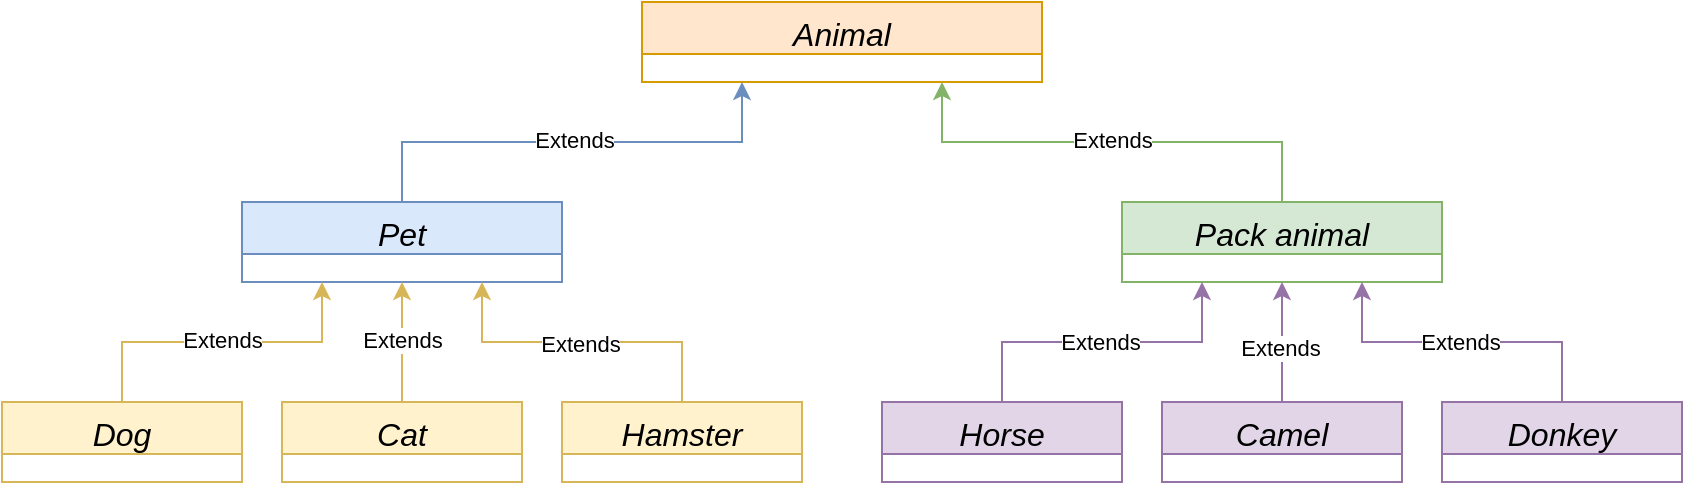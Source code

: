 <mxfile version="21.7.5" type="device">
  <diagram id="C5RBs43oDa-KdzZeNtuy" name="Page-1">
    <mxGraphModel dx="1863" dy="606" grid="1" gridSize="10" guides="1" tooltips="1" connect="1" arrows="1" fold="1" page="1" pageScale="1" pageWidth="827" pageHeight="1169" math="0" shadow="0">
      <root>
        <mxCell id="WIyWlLk6GJQsqaUBKTNV-0" />
        <mxCell id="WIyWlLk6GJQsqaUBKTNV-1" parent="WIyWlLk6GJQsqaUBKTNV-0" />
        <mxCell id="zkfFHV4jXpPFQw0GAbJ--0" value="Animal" style="swimlane;fontStyle=2;align=center;verticalAlign=top;childLayout=stackLayout;horizontal=1;startSize=26;horizontalStack=0;resizeParent=1;resizeLast=0;collapsible=1;marginBottom=0;rounded=0;shadow=0;strokeWidth=1;fontSize=16;fillColor=#ffe6cc;strokeColor=#d79b00;" parent="WIyWlLk6GJQsqaUBKTNV-1" vertex="1">
          <mxGeometry x="300" y="20" width="200" height="40" as="geometry">
            <mxRectangle x="230" y="140" width="160" height="26" as="alternateBounds" />
          </mxGeometry>
        </mxCell>
        <mxCell id="WI_vBlcs9_s2OhDU2ohj-11" style="edgeStyle=orthogonalEdgeStyle;rounded=0;orthogonalLoop=1;jettySize=auto;html=1;entryX=0.25;entryY=1;entryDx=0;entryDy=0;fillColor=#dae8fc;strokeColor=#6c8ebf;" edge="1" parent="WIyWlLk6GJQsqaUBKTNV-1" source="WI_vBlcs9_s2OhDU2ohj-8" target="zkfFHV4jXpPFQw0GAbJ--0">
          <mxGeometry relative="1" as="geometry">
            <mxPoint x="370" y="80" as="targetPoint" />
            <Array as="points">
              <mxPoint x="180" y="90" />
              <mxPoint x="350" y="90" />
            </Array>
          </mxGeometry>
        </mxCell>
        <mxCell id="WI_vBlcs9_s2OhDU2ohj-20" value="Extends" style="edgeLabel;html=1;align=center;verticalAlign=middle;resizable=0;points=[];" vertex="1" connectable="0" parent="WI_vBlcs9_s2OhDU2ohj-11">
          <mxGeometry x="0.009" y="1" relative="1" as="geometry">
            <mxPoint as="offset" />
          </mxGeometry>
        </mxCell>
        <mxCell id="WI_vBlcs9_s2OhDU2ohj-8" value="Pet" style="swimlane;fontStyle=2;align=center;verticalAlign=top;childLayout=stackLayout;horizontal=1;startSize=26;horizontalStack=0;resizeParent=1;resizeLast=0;collapsible=1;marginBottom=0;rounded=0;shadow=0;strokeWidth=1;fontSize=16;fillColor=#dae8fc;strokeColor=#6c8ebf;" vertex="1" parent="WIyWlLk6GJQsqaUBKTNV-1">
          <mxGeometry x="100" y="120" width="160" height="40" as="geometry">
            <mxRectangle x="230" y="140" width="160" height="26" as="alternateBounds" />
          </mxGeometry>
        </mxCell>
        <mxCell id="WI_vBlcs9_s2OhDU2ohj-45" style="edgeStyle=orthogonalEdgeStyle;rounded=0;orthogonalLoop=1;jettySize=auto;html=1;exitX=0.5;exitY=0;exitDx=0;exitDy=0;entryX=0.75;entryY=1;entryDx=0;entryDy=0;fillColor=#d5e8d4;strokeColor=#82b366;" edge="1" parent="WIyWlLk6GJQsqaUBKTNV-1" source="WI_vBlcs9_s2OhDU2ohj-9" target="zkfFHV4jXpPFQw0GAbJ--0">
          <mxGeometry relative="1" as="geometry" />
        </mxCell>
        <mxCell id="WI_vBlcs9_s2OhDU2ohj-46" value="Extends" style="edgeLabel;html=1;align=center;verticalAlign=middle;resizable=0;points=[];" vertex="1" connectable="0" parent="WI_vBlcs9_s2OhDU2ohj-45">
          <mxGeometry y="-1" relative="1" as="geometry">
            <mxPoint as="offset" />
          </mxGeometry>
        </mxCell>
        <mxCell id="WI_vBlcs9_s2OhDU2ohj-9" value="Pack animal" style="swimlane;fontStyle=2;align=center;verticalAlign=top;childLayout=stackLayout;horizontal=1;startSize=26;horizontalStack=0;resizeParent=1;resizeLast=0;collapsible=1;marginBottom=0;rounded=0;shadow=0;strokeWidth=1;fontSize=16;fillColor=#d5e8d4;strokeColor=#82b366;" vertex="1" parent="WIyWlLk6GJQsqaUBKTNV-1">
          <mxGeometry x="540" y="120" width="160" height="40" as="geometry">
            <mxRectangle x="230" y="140" width="160" height="26" as="alternateBounds" />
          </mxGeometry>
        </mxCell>
        <mxCell id="WI_vBlcs9_s2OhDU2ohj-30" style="edgeStyle=orthogonalEdgeStyle;rounded=0;orthogonalLoop=1;jettySize=auto;html=1;entryX=0.75;entryY=1;entryDx=0;entryDy=0;fillColor=#fff2cc;strokeColor=#d6b656;" edge="1" parent="WIyWlLk6GJQsqaUBKTNV-1" source="WI_vBlcs9_s2OhDU2ohj-22" target="WI_vBlcs9_s2OhDU2ohj-8">
          <mxGeometry relative="1" as="geometry" />
        </mxCell>
        <mxCell id="WI_vBlcs9_s2OhDU2ohj-39" value="Extends" style="edgeLabel;html=1;align=center;verticalAlign=middle;resizable=0;points=[];" vertex="1" connectable="0" parent="WI_vBlcs9_s2OhDU2ohj-30">
          <mxGeometry x="0.014" y="1" relative="1" as="geometry">
            <mxPoint as="offset" />
          </mxGeometry>
        </mxCell>
        <mxCell id="WI_vBlcs9_s2OhDU2ohj-22" value="Hamster" style="swimlane;fontStyle=2;align=center;verticalAlign=top;childLayout=stackLayout;horizontal=1;startSize=26;horizontalStack=0;resizeParent=1;resizeLast=0;collapsible=1;marginBottom=0;rounded=0;shadow=0;strokeWidth=1;fontSize=16;fillColor=#fff2cc;strokeColor=#d6b656;" vertex="1" parent="WIyWlLk6GJQsqaUBKTNV-1">
          <mxGeometry x="260" y="220" width="120" height="40" as="geometry">
            <mxRectangle x="230" y="140" width="160" height="26" as="alternateBounds" />
          </mxGeometry>
        </mxCell>
        <mxCell id="WI_vBlcs9_s2OhDU2ohj-28" style="edgeStyle=orthogonalEdgeStyle;rounded=0;orthogonalLoop=1;jettySize=auto;html=1;exitX=0.5;exitY=0;exitDx=0;exitDy=0;entryX=0.5;entryY=1;entryDx=0;entryDy=0;fillColor=#fff2cc;strokeColor=#d6b656;" edge="1" parent="WIyWlLk6GJQsqaUBKTNV-1" source="WI_vBlcs9_s2OhDU2ohj-23" target="WI_vBlcs9_s2OhDU2ohj-8">
          <mxGeometry relative="1" as="geometry" />
        </mxCell>
        <mxCell id="WI_vBlcs9_s2OhDU2ohj-38" value="Extends" style="edgeLabel;html=1;align=center;verticalAlign=middle;resizable=0;points=[];" vertex="1" connectable="0" parent="WI_vBlcs9_s2OhDU2ohj-28">
          <mxGeometry x="0.05" relative="1" as="geometry">
            <mxPoint as="offset" />
          </mxGeometry>
        </mxCell>
        <mxCell id="WI_vBlcs9_s2OhDU2ohj-23" value="Cat" style="swimlane;fontStyle=2;align=center;verticalAlign=top;childLayout=stackLayout;horizontal=1;startSize=26;horizontalStack=0;resizeParent=1;resizeLast=0;collapsible=1;marginBottom=0;rounded=0;shadow=0;strokeWidth=1;fontSize=16;fillColor=#fff2cc;strokeColor=#d6b656;" vertex="1" parent="WIyWlLk6GJQsqaUBKTNV-1">
          <mxGeometry x="120" y="220" width="120" height="40" as="geometry">
            <mxRectangle x="230" y="140" width="160" height="26" as="alternateBounds" />
          </mxGeometry>
        </mxCell>
        <mxCell id="WI_vBlcs9_s2OhDU2ohj-29" style="edgeStyle=orthogonalEdgeStyle;rounded=0;orthogonalLoop=1;jettySize=auto;html=1;entryX=0.25;entryY=1;entryDx=0;entryDy=0;fillColor=#fff2cc;strokeColor=#d6b656;" edge="1" parent="WIyWlLk6GJQsqaUBKTNV-1" source="WI_vBlcs9_s2OhDU2ohj-24" target="WI_vBlcs9_s2OhDU2ohj-8">
          <mxGeometry relative="1" as="geometry" />
        </mxCell>
        <mxCell id="WI_vBlcs9_s2OhDU2ohj-37" value="Extends" style="edgeLabel;html=1;align=center;verticalAlign=middle;resizable=0;points=[];" vertex="1" connectable="0" parent="WI_vBlcs9_s2OhDU2ohj-29">
          <mxGeometry y="1" relative="1" as="geometry">
            <mxPoint as="offset" />
          </mxGeometry>
        </mxCell>
        <mxCell id="WI_vBlcs9_s2OhDU2ohj-24" value="Dog" style="swimlane;fontStyle=2;align=center;verticalAlign=top;childLayout=stackLayout;horizontal=1;startSize=26;horizontalStack=0;resizeParent=1;resizeLast=0;collapsible=1;marginBottom=0;rounded=0;shadow=0;strokeWidth=1;fontSize=16;fillColor=#fff2cc;strokeColor=#d6b656;" vertex="1" parent="WIyWlLk6GJQsqaUBKTNV-1">
          <mxGeometry x="-20" y="220" width="120" height="40" as="geometry">
            <mxRectangle x="230" y="140" width="160" height="26" as="alternateBounds" />
          </mxGeometry>
        </mxCell>
        <mxCell id="WI_vBlcs9_s2OhDU2ohj-31" style="edgeStyle=orthogonalEdgeStyle;rounded=0;orthogonalLoop=1;jettySize=auto;html=1;entryX=0.5;entryY=1;entryDx=0;entryDy=0;fillColor=#e1d5e7;strokeColor=#9673a6;" edge="1" parent="WIyWlLk6GJQsqaUBKTNV-1" source="WI_vBlcs9_s2OhDU2ohj-25" target="WI_vBlcs9_s2OhDU2ohj-9">
          <mxGeometry relative="1" as="geometry" />
        </mxCell>
        <mxCell id="WI_vBlcs9_s2OhDU2ohj-42" value="Extends" style="edgeLabel;html=1;align=center;verticalAlign=middle;resizable=0;points=[];" vertex="1" connectable="0" parent="WI_vBlcs9_s2OhDU2ohj-31">
          <mxGeometry x="-0.1" y="1" relative="1" as="geometry">
            <mxPoint as="offset" />
          </mxGeometry>
        </mxCell>
        <mxCell id="WI_vBlcs9_s2OhDU2ohj-25" value="Camel" style="swimlane;fontStyle=2;align=center;verticalAlign=top;childLayout=stackLayout;horizontal=1;startSize=26;horizontalStack=0;resizeParent=1;resizeLast=0;collapsible=1;marginBottom=0;rounded=0;shadow=0;strokeWidth=1;fontSize=16;fillColor=#e1d5e7;strokeColor=#9673a6;" vertex="1" parent="WIyWlLk6GJQsqaUBKTNV-1">
          <mxGeometry x="560" y="220" width="120" height="40" as="geometry">
            <mxRectangle x="230" y="140" width="160" height="26" as="alternateBounds" />
          </mxGeometry>
        </mxCell>
        <mxCell id="WI_vBlcs9_s2OhDU2ohj-36" style="edgeStyle=orthogonalEdgeStyle;rounded=0;orthogonalLoop=1;jettySize=auto;html=1;exitX=0.5;exitY=0;exitDx=0;exitDy=0;entryX=0.75;entryY=1;entryDx=0;entryDy=0;fillColor=#e1d5e7;strokeColor=#9673a6;" edge="1" parent="WIyWlLk6GJQsqaUBKTNV-1" source="WI_vBlcs9_s2OhDU2ohj-26" target="WI_vBlcs9_s2OhDU2ohj-9">
          <mxGeometry relative="1" as="geometry" />
        </mxCell>
        <mxCell id="WI_vBlcs9_s2OhDU2ohj-43" value="Extends" style="edgeLabel;html=1;align=center;verticalAlign=middle;resizable=0;points=[];" vertex="1" connectable="0" parent="WI_vBlcs9_s2OhDU2ohj-36">
          <mxGeometry x="0.014" relative="1" as="geometry">
            <mxPoint as="offset" />
          </mxGeometry>
        </mxCell>
        <mxCell id="WI_vBlcs9_s2OhDU2ohj-26" value="Donkey" style="swimlane;fontStyle=2;align=center;verticalAlign=top;childLayout=stackLayout;horizontal=1;startSize=26;horizontalStack=0;resizeParent=1;resizeLast=0;collapsible=1;marginBottom=0;rounded=0;shadow=0;strokeWidth=1;fontSize=16;fillColor=#e1d5e7;strokeColor=#9673a6;" vertex="1" parent="WIyWlLk6GJQsqaUBKTNV-1">
          <mxGeometry x="700" y="220" width="120" height="40" as="geometry">
            <mxRectangle x="230" y="140" width="160" height="26" as="alternateBounds" />
          </mxGeometry>
        </mxCell>
        <mxCell id="WI_vBlcs9_s2OhDU2ohj-33" style="edgeStyle=orthogonalEdgeStyle;rounded=0;orthogonalLoop=1;jettySize=auto;html=1;exitX=0.5;exitY=0;exitDx=0;exitDy=0;entryX=0.25;entryY=1;entryDx=0;entryDy=0;fillColor=#e1d5e7;strokeColor=#9673a6;" edge="1" parent="WIyWlLk6GJQsqaUBKTNV-1" source="WI_vBlcs9_s2OhDU2ohj-27" target="WI_vBlcs9_s2OhDU2ohj-9">
          <mxGeometry relative="1" as="geometry" />
        </mxCell>
        <mxCell id="WI_vBlcs9_s2OhDU2ohj-40" value="Extends" style="edgeLabel;html=1;align=center;verticalAlign=middle;resizable=0;points=[];" vertex="1" connectable="0" parent="WI_vBlcs9_s2OhDU2ohj-33">
          <mxGeometry x="-0.014" relative="1" as="geometry">
            <mxPoint as="offset" />
          </mxGeometry>
        </mxCell>
        <mxCell id="WI_vBlcs9_s2OhDU2ohj-27" value="Horse" style="swimlane;fontStyle=2;align=center;verticalAlign=top;childLayout=stackLayout;horizontal=1;startSize=26;horizontalStack=0;resizeParent=1;resizeLast=0;collapsible=1;marginBottom=0;rounded=0;shadow=0;strokeWidth=1;fontSize=16;fillColor=#e1d5e7;strokeColor=#9673a6;" vertex="1" parent="WIyWlLk6GJQsqaUBKTNV-1">
          <mxGeometry x="420" y="220" width="120" height="40" as="geometry">
            <mxRectangle x="230" y="140" width="160" height="26" as="alternateBounds" />
          </mxGeometry>
        </mxCell>
      </root>
    </mxGraphModel>
  </diagram>
</mxfile>

